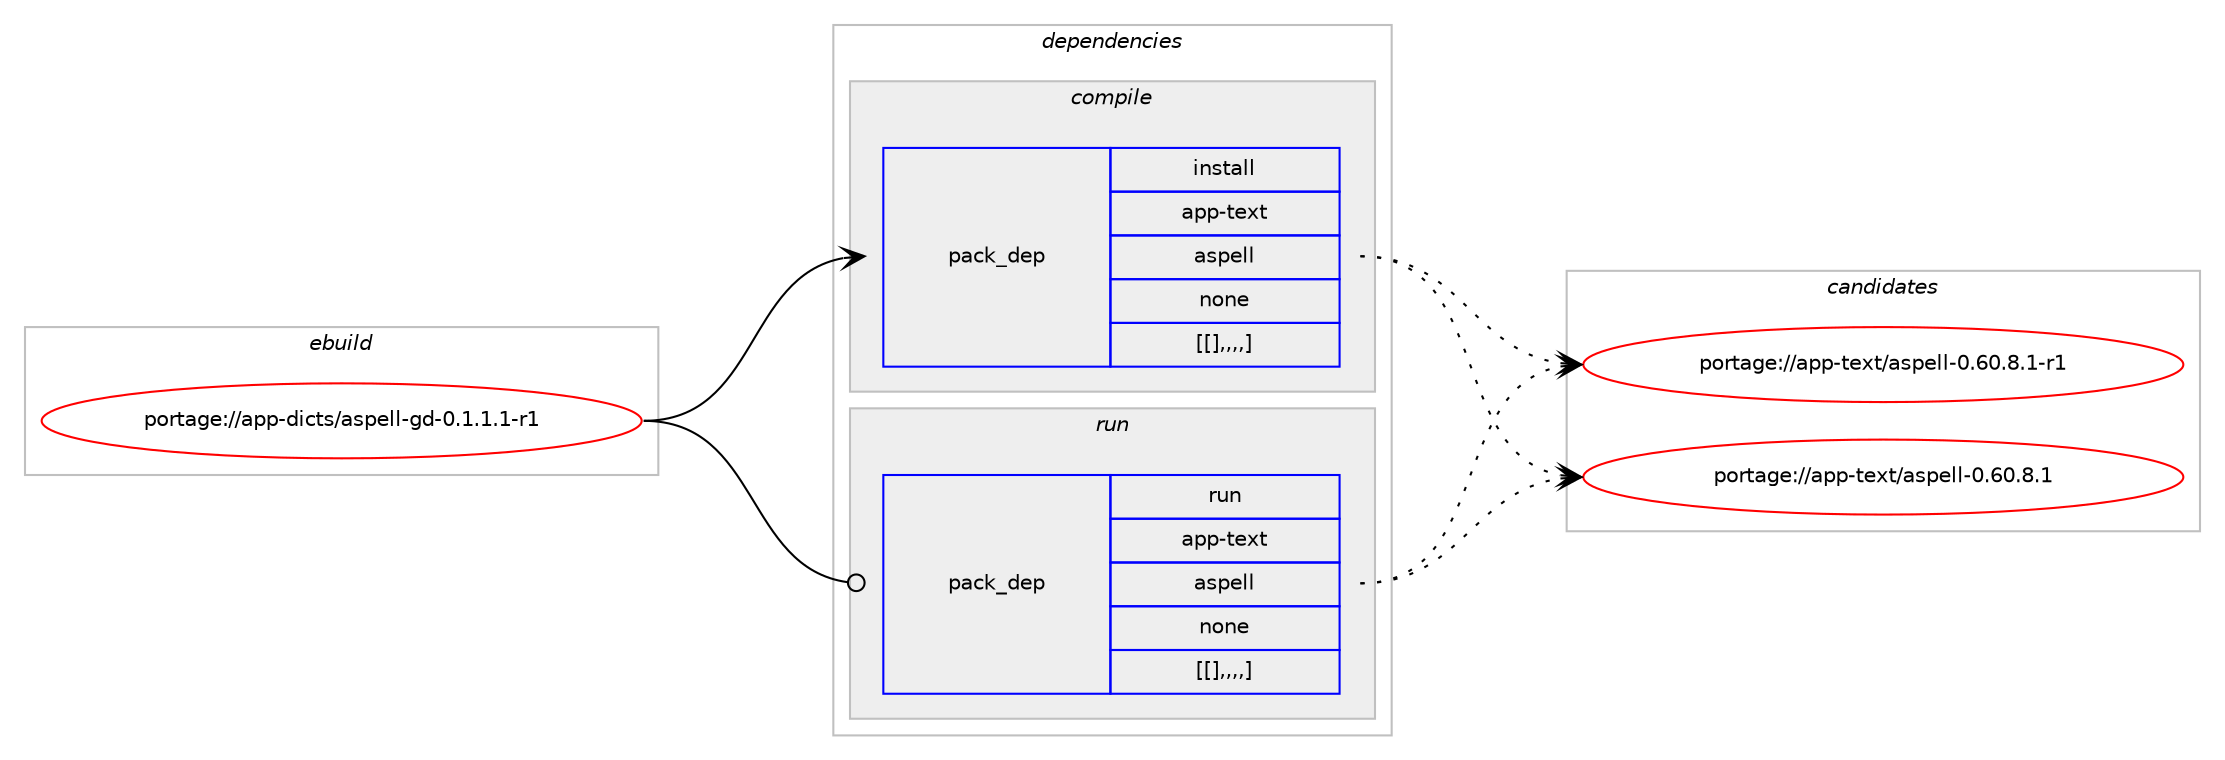 digraph prolog {

# *************
# Graph options
# *************

newrank=true;
concentrate=true;
compound=true;
graph [rankdir=LR,fontname=Helvetica,fontsize=10,ranksep=1.5];#, ranksep=2.5, nodesep=0.2];
edge  [arrowhead=vee];
node  [fontname=Helvetica,fontsize=10];

# **********
# The ebuild
# **********

subgraph cluster_leftcol {
color=gray;
label=<<i>ebuild</i>>;
id [label="portage://app-dicts/aspell-gd-0.1.1.1-r1", color=red, width=4, href="../app-dicts/aspell-gd-0.1.1.1-r1.svg"];
}

# ****************
# The dependencies
# ****************

subgraph cluster_midcol {
color=gray;
label=<<i>dependencies</i>>;
subgraph cluster_compile {
fillcolor="#eeeeee";
style=filled;
label=<<i>compile</i>>;
subgraph pack11115 {
dependency15233 [label=<<TABLE BORDER="0" CELLBORDER="1" CELLSPACING="0" CELLPADDING="4" WIDTH="220"><TR><TD ROWSPAN="6" CELLPADDING="30">pack_dep</TD></TR><TR><TD WIDTH="110">install</TD></TR><TR><TD>app-text</TD></TR><TR><TD>aspell</TD></TR><TR><TD>none</TD></TR><TR><TD>[[],,,,]</TD></TR></TABLE>>, shape=none, color=blue];
}
id:e -> dependency15233:w [weight=20,style="solid",arrowhead="vee"];
}
subgraph cluster_compileandrun {
fillcolor="#eeeeee";
style=filled;
label=<<i>compile and run</i>>;
}
subgraph cluster_run {
fillcolor="#eeeeee";
style=filled;
label=<<i>run</i>>;
subgraph pack11116 {
dependency15234 [label=<<TABLE BORDER="0" CELLBORDER="1" CELLSPACING="0" CELLPADDING="4" WIDTH="220"><TR><TD ROWSPAN="6" CELLPADDING="30">pack_dep</TD></TR><TR><TD WIDTH="110">run</TD></TR><TR><TD>app-text</TD></TR><TR><TD>aspell</TD></TR><TR><TD>none</TD></TR><TR><TD>[[],,,,]</TD></TR></TABLE>>, shape=none, color=blue];
}
id:e -> dependency15234:w [weight=20,style="solid",arrowhead="odot"];
}
}

# **************
# The candidates
# **************

subgraph cluster_choices {
rank=same;
color=gray;
label=<<i>candidates</i>>;

subgraph choice11115 {
color=black;
nodesep=1;
choice971121124511610112011647971151121011081084548465448465646494511449 [label="portage://app-text/aspell-0.60.8.1-r1", color=red, width=4,href="../app-text/aspell-0.60.8.1-r1.svg"];
choice97112112451161011201164797115112101108108454846544846564649 [label="portage://app-text/aspell-0.60.8.1", color=red, width=4,href="../app-text/aspell-0.60.8.1.svg"];
dependency15233:e -> choice971121124511610112011647971151121011081084548465448465646494511449:w [style=dotted,weight="100"];
dependency15233:e -> choice97112112451161011201164797115112101108108454846544846564649:w [style=dotted,weight="100"];
}
subgraph choice11116 {
color=black;
nodesep=1;
choice971121124511610112011647971151121011081084548465448465646494511449 [label="portage://app-text/aspell-0.60.8.1-r1", color=red, width=4,href="../app-text/aspell-0.60.8.1-r1.svg"];
choice97112112451161011201164797115112101108108454846544846564649 [label="portage://app-text/aspell-0.60.8.1", color=red, width=4,href="../app-text/aspell-0.60.8.1.svg"];
dependency15234:e -> choice971121124511610112011647971151121011081084548465448465646494511449:w [style=dotted,weight="100"];
dependency15234:e -> choice97112112451161011201164797115112101108108454846544846564649:w [style=dotted,weight="100"];
}
}

}
